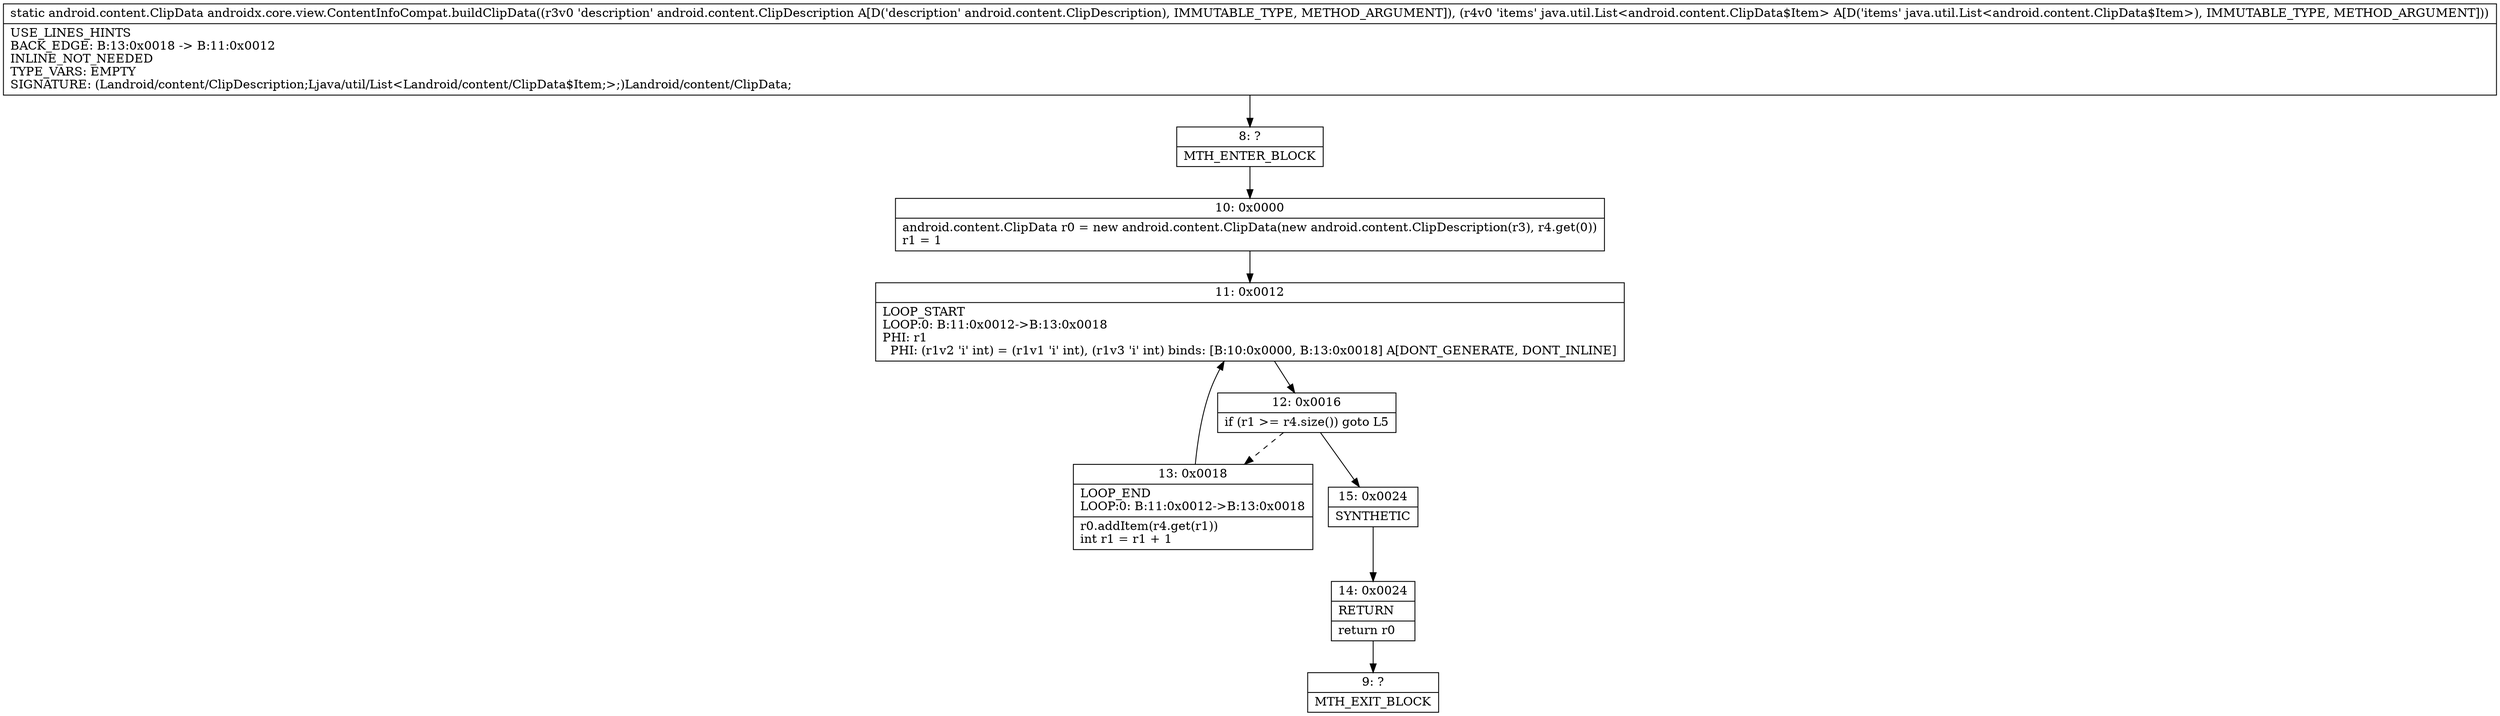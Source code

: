 digraph "CFG forandroidx.core.view.ContentInfoCompat.buildClipData(Landroid\/content\/ClipDescription;Ljava\/util\/List;)Landroid\/content\/ClipData;" {
Node_8 [shape=record,label="{8\:\ ?|MTH_ENTER_BLOCK\l}"];
Node_10 [shape=record,label="{10\:\ 0x0000|android.content.ClipData r0 = new android.content.ClipData(new android.content.ClipDescription(r3), r4.get(0))\lr1 = 1\l}"];
Node_11 [shape=record,label="{11\:\ 0x0012|LOOP_START\lLOOP:0: B:11:0x0012\-\>B:13:0x0018\lPHI: r1 \l  PHI: (r1v2 'i' int) = (r1v1 'i' int), (r1v3 'i' int) binds: [B:10:0x0000, B:13:0x0018] A[DONT_GENERATE, DONT_INLINE]\l}"];
Node_12 [shape=record,label="{12\:\ 0x0016|if (r1 \>= r4.size()) goto L5\l}"];
Node_13 [shape=record,label="{13\:\ 0x0018|LOOP_END\lLOOP:0: B:11:0x0012\-\>B:13:0x0018\l|r0.addItem(r4.get(r1))\lint r1 = r1 + 1\l}"];
Node_15 [shape=record,label="{15\:\ 0x0024|SYNTHETIC\l}"];
Node_14 [shape=record,label="{14\:\ 0x0024|RETURN\l|return r0\l}"];
Node_9 [shape=record,label="{9\:\ ?|MTH_EXIT_BLOCK\l}"];
MethodNode[shape=record,label="{static android.content.ClipData androidx.core.view.ContentInfoCompat.buildClipData((r3v0 'description' android.content.ClipDescription A[D('description' android.content.ClipDescription), IMMUTABLE_TYPE, METHOD_ARGUMENT]), (r4v0 'items' java.util.List\<android.content.ClipData$Item\> A[D('items' java.util.List\<android.content.ClipData$Item\>), IMMUTABLE_TYPE, METHOD_ARGUMENT]))  | USE_LINES_HINTS\lBACK_EDGE: B:13:0x0018 \-\> B:11:0x0012\lINLINE_NOT_NEEDED\lTYPE_VARS: EMPTY\lSIGNATURE: (Landroid\/content\/ClipDescription;Ljava\/util\/List\<Landroid\/content\/ClipData$Item;\>;)Landroid\/content\/ClipData;\l}"];
MethodNode -> Node_8;Node_8 -> Node_10;
Node_10 -> Node_11;
Node_11 -> Node_12;
Node_12 -> Node_13[style=dashed];
Node_12 -> Node_15;
Node_13 -> Node_11;
Node_15 -> Node_14;
Node_14 -> Node_9;
}

